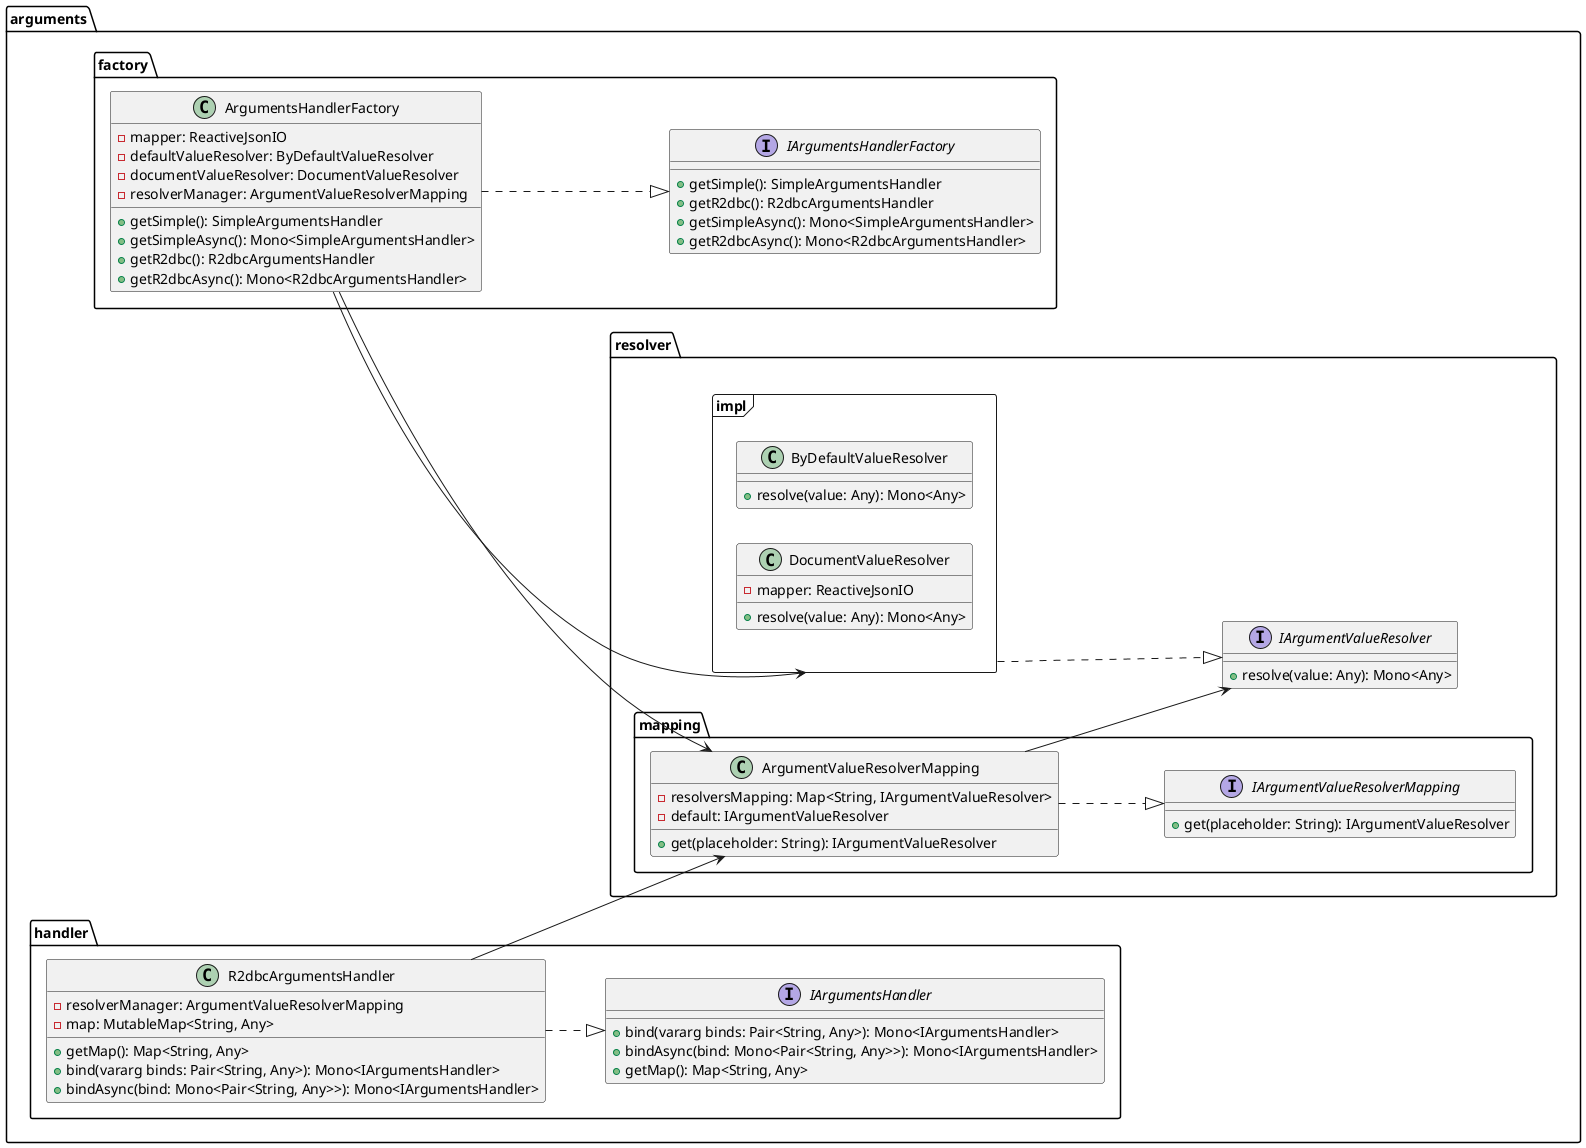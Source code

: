 @startuml
left to right direction

package arguments {
    package factory {
        interface IArgumentsHandlerFactory {
            +getSimple(): SimpleArgumentsHandler
            +getR2dbc(): R2dbcArgumentsHandler
            +getSimpleAsync(): Mono<SimpleArgumentsHandler>
            +getR2dbcAsync(): Mono<R2dbcArgumentsHandler>
        }

        class ArgumentsHandlerFactory {
            -mapper: ReactiveJsonIO
            -defaultValueResolver: ByDefaultValueResolver
            -documentValueResolver: DocumentValueResolver
            -resolverManager: ArgumentValueResolverMapping
            +getSimple(): SimpleArgumentsHandler
            +getSimpleAsync(): Mono<SimpleArgumentsHandler>
            +getR2dbc(): R2dbcArgumentsHandler
            +getR2dbcAsync(): Mono<R2dbcArgumentsHandler>
        }
        ArgumentsHandlerFactory ..|> IArgumentsHandlerFactory
    }

    package handler {
        interface IArgumentsHandler {
            +bind(vararg binds: Pair<String, Any>): Mono<IArgumentsHandler>
            +bindAsync(bind: Mono<Pair<String, Any>>): Mono<IArgumentsHandler>
            +getMap(): Map<String, Any>
        }

        class R2dbcArgumentsHandler {
            -resolverManager: ArgumentValueResolverMapping
            -map: MutableMap<String, Any>
            +getMap(): Map<String, Any>
            +bind(vararg binds: Pair<String, Any>): Mono<IArgumentsHandler>
            +bindAsync(bind: Mono<Pair<String, Any>>): Mono<IArgumentsHandler>
        }

        R2dbcArgumentsHandler ..|> IArgumentsHandler
    }

    package resolver {
        together {
            interface IArgumentValueResolver {
                +resolve(value: Any): Mono<Any>
            }

            frame impl as valueResolversImpl {
                class ByDefaultValueResolver {
                    +resolve(value: Any): Mono<Any>
                }

                class DocumentValueResolver {
                    -mapper: ReactiveJsonIO
                    +resolve(value: Any): Mono<Any>
                }
            }
        }
        valueResolversImpl ..|> IArgumentValueResolver

        package mapping {
            interface IArgumentValueResolverMapping {
                +get(placeholder: String): IArgumentValueResolver
            }

            class ArgumentValueResolverMapping {
                -resolversMapping: Map<String, IArgumentValueResolver>
                -default: IArgumentValueResolver
                +get(placeholder: String): IArgumentValueResolver
            }

            ArgumentValueResolverMapping ..|> IArgumentValueResolverMapping
            ArgumentValueResolverMapping --> IArgumentValueResolver
        }
    }
}

ArgumentsHandlerFactory --> ArgumentValueResolverMapping
ArgumentsHandlerFactory --> valueResolversImpl
R2dbcArgumentsHandler --> ArgumentValueResolverMapping

@enduml
